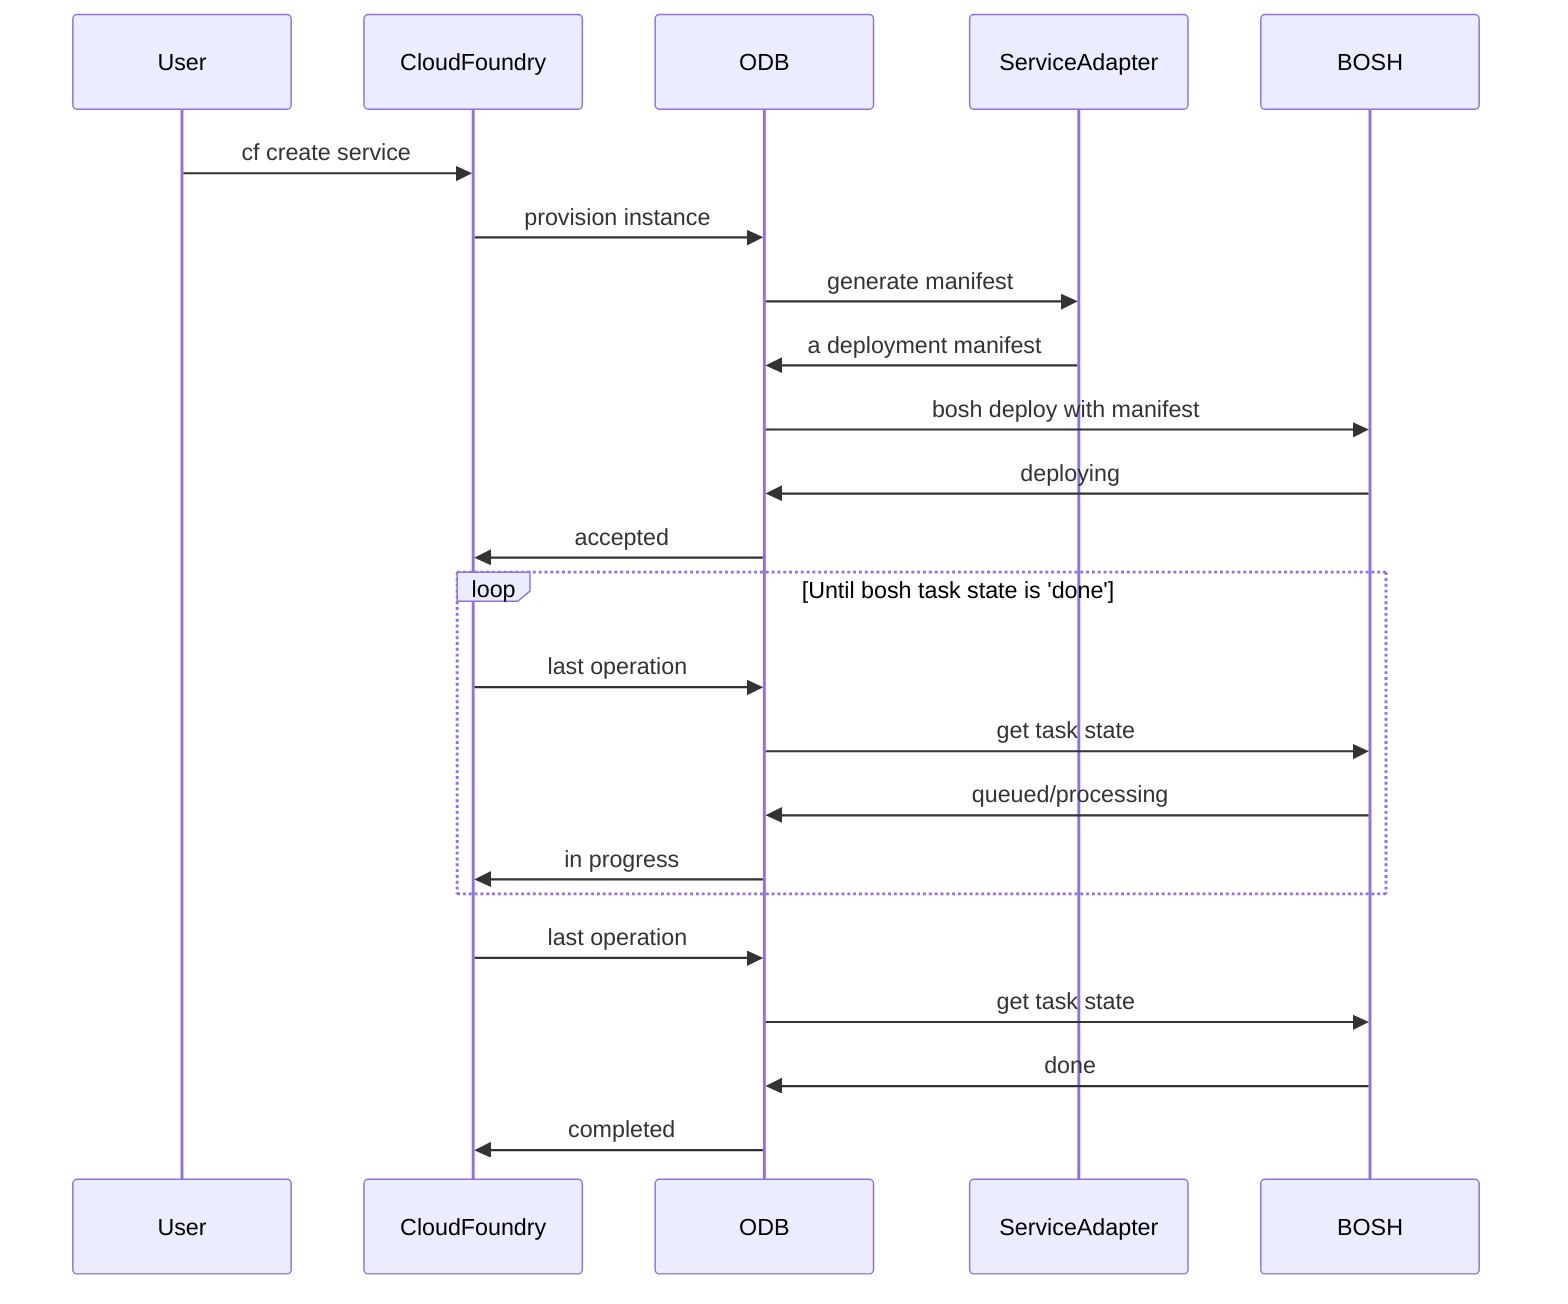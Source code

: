 sequenceDiagram
  User->> CloudFoundry: cf create service
  CloudFoundry->> ODB: provision instance
  ODB->>ServiceAdapter: generate manifest
  ServiceAdapter->>ODB: a deployment manifest
  ODB->>BOSH: bosh deploy with manifest
  BOSH->>ODB: deploying
  ODB->>CloudFoundry: accepted
  loop Until bosh task state is 'done'
    CloudFoundry->>ODB:last operation
    ODB->>BOSH:get task state
    BOSH->>ODB:queued/processing
    ODB->>CloudFoundry:in progress
  end
  CloudFoundry->>ODB:last operation
  ODB->>BOSH:get task state
  BOSH->>ODB:done
  ODB->>CloudFoundry:completed